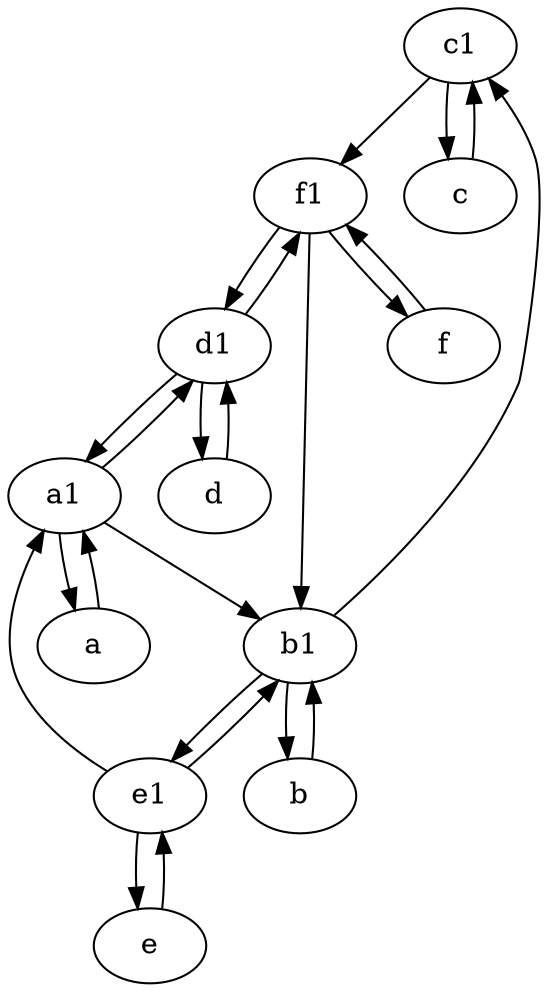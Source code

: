 digraph  {
	c1 [pos="30,15!"];
	f1;
	c [pos="20,10!"];
	e1 [pos="25,45!"];
	d1 [pos="25,30!"];
	a1 [pos="40,15!"];
	d [pos="20,30!"];
	b1 [pos="45,20!"];
	f [pos="15,45!"];
	e [pos="30,50!"];
	b [pos="50,20!"];
	a [pos="40,10!"];
	e1 -> b1;
	f -> f1;
	b -> b1;
	b1 -> b;
	c1 -> c;
	f1 -> b1;
	e1 -> a1;
	e -> e1;
	d1 -> f1;
	a1 -> b1;
	d1 -> d;
	f1 -> d1;
	a1 -> d1;
	a -> a1;
	b1 -> e1;
	d1 -> a1;
	c1 -> f1;
	c -> c1;
	b1 -> c1;
	f1 -> f;
	d -> d1;
	e1 -> e;
	a1 -> a;

	}